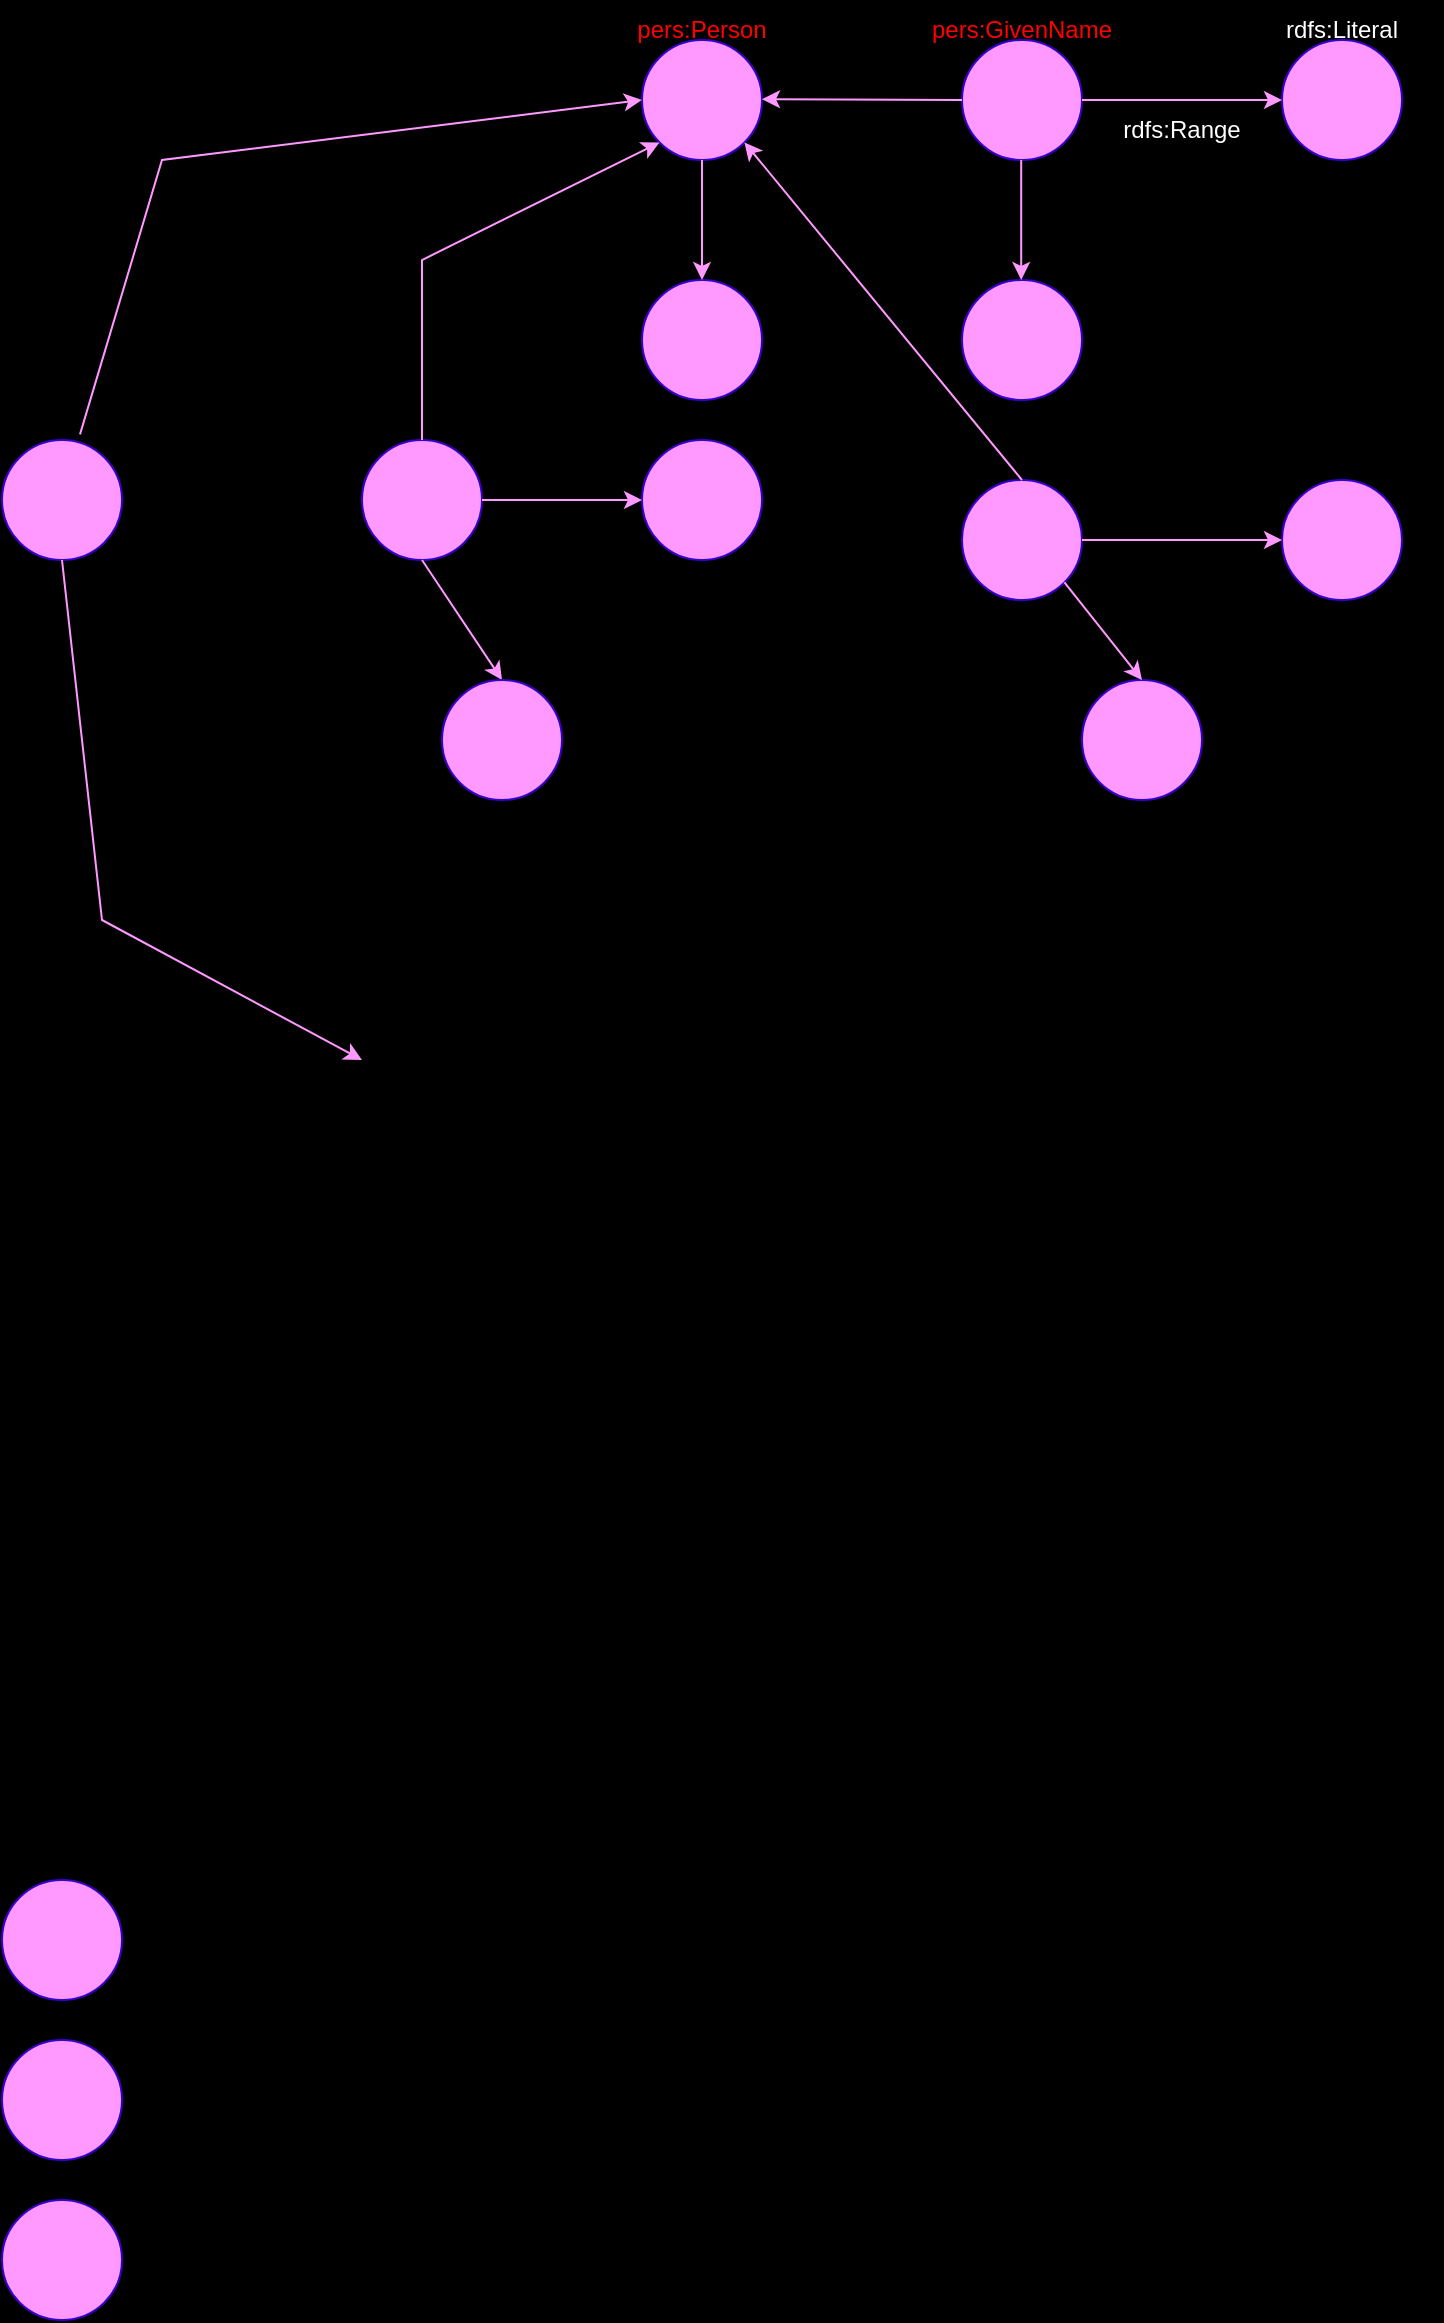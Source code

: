 <mxfile version="24.2.2" type="github">
  <diagram id="R2lEEEUBdFMjLlhIrx00" name="Page-1">
    <mxGraphModel dx="1122" dy="665" grid="1" gridSize="10" guides="1" tooltips="1" connect="1" arrows="1" fold="1" page="1" pageScale="1" pageWidth="850" pageHeight="1100" background="#000000" math="0" shadow="0" extFonts="Permanent Marker^https://fonts.googleapis.com/css?family=Permanent+Marker">
      <root>
        <mxCell id="0" />
        <mxCell id="1" parent="0" />
        <mxCell id="jCH7RhVUxrf4AD1C2IXo-1" value="" style="ellipse;whiteSpace=wrap;html=1;aspect=fixed;fillColor=#FF99FF;fontColor=#ffffff;strokeColor=#3700CC;" vertex="1" parent="1">
          <mxGeometry x="360" y="20" width="60" height="60" as="geometry" />
        </mxCell>
        <mxCell id="jCH7RhVUxrf4AD1C2IXo-4" value="" style="ellipse;whiteSpace=wrap;html=1;aspect=fixed;fillColor=#FF99FF;fontColor=#ffffff;strokeColor=#3700CC;" vertex="1" parent="1">
          <mxGeometry x="520" y="20" width="60" height="60" as="geometry" />
        </mxCell>
        <mxCell id="jCH7RhVUxrf4AD1C2IXo-5" value="" style="ellipse;whiteSpace=wrap;html=1;aspect=fixed;fillColor=#FF99FF;fontColor=#ffffff;strokeColor=#3700CC;" vertex="1" parent="1">
          <mxGeometry x="680" y="20" width="60" height="60" as="geometry" />
        </mxCell>
        <mxCell id="jCH7RhVUxrf4AD1C2IXo-6" value="" style="ellipse;whiteSpace=wrap;html=1;aspect=fixed;fillColor=#FF99FF;fontColor=#ffffff;strokeColor=#3700CC;" vertex="1" parent="1">
          <mxGeometry x="520" y="140" width="60" height="60" as="geometry" />
        </mxCell>
        <mxCell id="jCH7RhVUxrf4AD1C2IXo-7" value="" style="ellipse;whiteSpace=wrap;html=1;aspect=fixed;fillColor=#FF99FF;fontColor=#ffffff;strokeColor=#3700CC;" vertex="1" parent="1">
          <mxGeometry x="360" y="140" width="60" height="60" as="geometry" />
        </mxCell>
        <mxCell id="jCH7RhVUxrf4AD1C2IXo-8" value="" style="ellipse;whiteSpace=wrap;html=1;aspect=fixed;fillColor=#FF99FF;fontColor=#ffffff;strokeColor=#3700CC;" vertex="1" parent="1">
          <mxGeometry x="220" y="220" width="60" height="60" as="geometry" />
        </mxCell>
        <mxCell id="jCH7RhVUxrf4AD1C2IXo-9" value="" style="ellipse;whiteSpace=wrap;html=1;aspect=fixed;fillColor=#FF99FF;fontColor=#ffffff;strokeColor=#3700CC;" vertex="1" parent="1">
          <mxGeometry x="40" y="220" width="60" height="60" as="geometry" />
        </mxCell>
        <mxCell id="jCH7RhVUxrf4AD1C2IXo-10" value="" style="ellipse;whiteSpace=wrap;html=1;aspect=fixed;fillColor=#FF99FF;fontColor=#ffffff;strokeColor=#3700CC;" vertex="1" parent="1">
          <mxGeometry x="520" y="240" width="60" height="60" as="geometry" />
        </mxCell>
        <mxCell id="jCH7RhVUxrf4AD1C2IXo-11" value="" style="ellipse;whiteSpace=wrap;html=1;aspect=fixed;fillColor=#FF99FF;fontColor=#ffffff;strokeColor=#3700CC;" vertex="1" parent="1">
          <mxGeometry x="680" y="240" width="60" height="60" as="geometry" />
        </mxCell>
        <mxCell id="jCH7RhVUxrf4AD1C2IXo-12" value="" style="ellipse;whiteSpace=wrap;html=1;aspect=fixed;fillColor=#FF99FF;fontColor=#ffffff;strokeColor=#3700CC;" vertex="1" parent="1">
          <mxGeometry x="580" y="340" width="60" height="60" as="geometry" />
        </mxCell>
        <mxCell id="jCH7RhVUxrf4AD1C2IXo-13" value="" style="ellipse;whiteSpace=wrap;html=1;aspect=fixed;fillColor=#FF99FF;fontColor=#ffffff;strokeColor=#3700CC;" vertex="1" parent="1">
          <mxGeometry x="360" y="220" width="60" height="60" as="geometry" />
        </mxCell>
        <mxCell id="jCH7RhVUxrf4AD1C2IXo-14" value="" style="endArrow=classic;html=1;rounded=0;entryX=0;entryY=0.5;entryDx=0;entryDy=0;exitX=0.65;exitY=-0.047;exitDx=0;exitDy=0;exitPerimeter=0;strokeColor=#FF99FF;" edge="1" parent="1" source="jCH7RhVUxrf4AD1C2IXo-9" target="jCH7RhVUxrf4AD1C2IXo-1">
          <mxGeometry width="50" height="50" relative="1" as="geometry">
            <mxPoint x="290" y="110" as="sourcePoint" />
            <mxPoint x="340" y="60" as="targetPoint" />
            <Array as="points">
              <mxPoint x="120" y="80" />
            </Array>
          </mxGeometry>
        </mxCell>
        <mxCell id="jCH7RhVUxrf4AD1C2IXo-16" value="" style="endArrow=classic;html=1;rounded=0;strokeColor=#FF99FF;entryX=0;entryY=0.5;entryDx=0;entryDy=0;" edge="1" parent="1" target="jCH7RhVUxrf4AD1C2IXo-5">
          <mxGeometry width="50" height="50" relative="1" as="geometry">
            <mxPoint x="580" y="50" as="sourcePoint" />
            <mxPoint x="630" as="targetPoint" />
          </mxGeometry>
        </mxCell>
        <mxCell id="jCH7RhVUxrf4AD1C2IXo-17" value="" style="endArrow=classic;html=1;rounded=0;strokeColor=#FF99FF;exitX=0;exitY=0.5;exitDx=0;exitDy=0;" edge="1" parent="1" source="jCH7RhVUxrf4AD1C2IXo-4">
          <mxGeometry width="50" height="50" relative="1" as="geometry">
            <mxPoint x="510" y="49.6" as="sourcePoint" />
            <mxPoint x="420" y="49.6" as="targetPoint" />
          </mxGeometry>
        </mxCell>
        <mxCell id="jCH7RhVUxrf4AD1C2IXo-18" value="" style="endArrow=classic;html=1;rounded=0;strokeColor=#FF99FF;" edge="1" parent="1">
          <mxGeometry width="50" height="50" relative="1" as="geometry">
            <mxPoint x="549.6" y="80" as="sourcePoint" />
            <mxPoint x="549.6" y="140" as="targetPoint" />
          </mxGeometry>
        </mxCell>
        <mxCell id="jCH7RhVUxrf4AD1C2IXo-19" value="" style="endArrow=classic;html=1;rounded=0;strokeColor=#FF99FF;entryX=0;entryY=0.5;entryDx=0;entryDy=0;exitX=1;exitY=0.5;exitDx=0;exitDy=0;" edge="1" parent="1" source="jCH7RhVUxrf4AD1C2IXo-10" target="jCH7RhVUxrf4AD1C2IXo-11">
          <mxGeometry width="50" height="50" relative="1" as="geometry">
            <mxPoint x="580" y="330" as="sourcePoint" />
            <mxPoint x="630" y="280" as="targetPoint" />
          </mxGeometry>
        </mxCell>
        <mxCell id="jCH7RhVUxrf4AD1C2IXo-20" value="" style="endArrow=classic;html=1;rounded=0;strokeColor=#FF99FF;entryX=1;entryY=1;entryDx=0;entryDy=0;exitX=0.5;exitY=0;exitDx=0;exitDy=0;" edge="1" parent="1" source="jCH7RhVUxrf4AD1C2IXo-10" target="jCH7RhVUxrf4AD1C2IXo-1">
          <mxGeometry width="50" height="50" relative="1" as="geometry">
            <mxPoint x="290" y="210" as="sourcePoint" />
            <mxPoint x="340" y="160" as="targetPoint" />
          </mxGeometry>
        </mxCell>
        <mxCell id="jCH7RhVUxrf4AD1C2IXo-21" value="" style="endArrow=classic;html=1;rounded=0;strokeColor=#FF99FF;entryX=0.5;entryY=0;entryDx=0;entryDy=0;exitX=1;exitY=1;exitDx=0;exitDy=0;" edge="1" parent="1" source="jCH7RhVUxrf4AD1C2IXo-10" target="jCH7RhVUxrf4AD1C2IXo-12">
          <mxGeometry width="50" height="50" relative="1" as="geometry">
            <mxPoint x="300" y="220" as="sourcePoint" />
            <mxPoint x="350" y="170" as="targetPoint" />
          </mxGeometry>
        </mxCell>
        <mxCell id="jCH7RhVUxrf4AD1C2IXo-22" value="" style="endArrow=classic;html=1;rounded=0;strokeColor=#FF99FF;entryX=0.5;entryY=0;entryDx=0;entryDy=0;exitX=0.5;exitY=1;exitDx=0;exitDy=0;" edge="1" parent="1" source="jCH7RhVUxrf4AD1C2IXo-1" target="jCH7RhVUxrf4AD1C2IXo-7">
          <mxGeometry width="50" height="50" relative="1" as="geometry">
            <mxPoint x="310" y="230" as="sourcePoint" />
            <mxPoint x="360" y="180" as="targetPoint" />
          </mxGeometry>
        </mxCell>
        <mxCell id="jCH7RhVUxrf4AD1C2IXo-23" value="" style="endArrow=classic;html=1;rounded=0;strokeColor=#FF99FF;entryX=0;entryY=1;entryDx=0;entryDy=0;" edge="1" parent="1" target="jCH7RhVUxrf4AD1C2IXo-1">
          <mxGeometry width="50" height="50" relative="1" as="geometry">
            <mxPoint x="250" y="220" as="sourcePoint" />
            <mxPoint x="300" y="170" as="targetPoint" />
            <Array as="points">
              <mxPoint x="250" y="130" />
            </Array>
          </mxGeometry>
        </mxCell>
        <mxCell id="jCH7RhVUxrf4AD1C2IXo-24" value="" style="endArrow=classic;html=1;rounded=0;strokeColor=#FF99FF;entryX=0;entryY=0.5;entryDx=0;entryDy=0;exitX=1;exitY=0.5;exitDx=0;exitDy=0;" edge="1" parent="1" source="jCH7RhVUxrf4AD1C2IXo-8" target="jCH7RhVUxrf4AD1C2IXo-13">
          <mxGeometry width="50" height="50" relative="1" as="geometry">
            <mxPoint x="330" y="250" as="sourcePoint" />
            <mxPoint x="380" y="200" as="targetPoint" />
          </mxGeometry>
        </mxCell>
        <mxCell id="jCH7RhVUxrf4AD1C2IXo-26" value="" style="endArrow=classic;html=1;rounded=0;strokeColor=#FF99FF;entryX=0;entryY=0.5;entryDx=0;entryDy=0;exitX=0.5;exitY=1;exitDx=0;exitDy=0;" edge="1" parent="1" source="jCH7RhVUxrf4AD1C2IXo-9">
          <mxGeometry width="50" height="50" relative="1" as="geometry">
            <mxPoint x="110" y="300" as="sourcePoint" />
            <mxPoint x="220" y="530" as="targetPoint" />
            <Array as="points">
              <mxPoint x="90" y="460" />
            </Array>
          </mxGeometry>
        </mxCell>
        <mxCell id="jCH7RhVUxrf4AD1C2IXo-31" value="" style="endArrow=classic;html=1;rounded=0;strokeColor=#FF99FF;entryX=0.5;entryY=0;entryDx=0;entryDy=0;exitX=0.5;exitY=1;exitDx=0;exitDy=0;" edge="1" parent="1" source="jCH7RhVUxrf4AD1C2IXo-8" target="jCH7RhVUxrf4AD1C2IXo-32">
          <mxGeometry width="50" height="50" relative="1" as="geometry">
            <mxPoint x="110" y="320" as="sourcePoint" />
            <mxPoint x="190" y="360" as="targetPoint" />
          </mxGeometry>
        </mxCell>
        <mxCell id="jCH7RhVUxrf4AD1C2IXo-32" value="" style="ellipse;whiteSpace=wrap;html=1;aspect=fixed;fillColor=#FF99FF;fontColor=#ffffff;strokeColor=#3700CC;" vertex="1" parent="1">
          <mxGeometry x="260" y="340" width="60" height="60" as="geometry" />
        </mxCell>
        <mxCell id="jCH7RhVUxrf4AD1C2IXo-37" value="&lt;font color=&quot;#ff0000&quot;&gt;pers:Person&lt;/font&gt;" style="text;strokeColor=none;align=center;fillColor=none;html=1;verticalAlign=middle;whiteSpace=wrap;rounded=0;" vertex="1" parent="1">
          <mxGeometry x="340" width="100" height="30" as="geometry" />
        </mxCell>
        <mxCell id="jCH7RhVUxrf4AD1C2IXo-38" value="&lt;font color=&quot;#ff0000&quot;&gt;pers:GivenName&lt;/font&gt;" style="text;strokeColor=none;align=center;fillColor=none;html=1;verticalAlign=middle;whiteSpace=wrap;rounded=0;" vertex="1" parent="1">
          <mxGeometry x="500" width="100" height="30" as="geometry" />
        </mxCell>
        <mxCell id="jCH7RhVUxrf4AD1C2IXo-39" value="&lt;font color=&quot;#ffffff&quot;&gt;rdfs:Literal&lt;/font&gt;" style="text;strokeColor=none;align=center;fillColor=none;html=1;verticalAlign=middle;whiteSpace=wrap;rounded=0;" vertex="1" parent="1">
          <mxGeometry x="660" width="100" height="30" as="geometry" />
        </mxCell>
        <mxCell id="jCH7RhVUxrf4AD1C2IXo-40" value="&lt;font color=&quot;#ffffff&quot;&gt;rdfs:Range&lt;/font&gt;" style="text;strokeColor=none;align=center;fillColor=none;html=1;verticalAlign=middle;whiteSpace=wrap;rounded=0;" vertex="1" parent="1">
          <mxGeometry x="580" y="50" width="100" height="30" as="geometry" />
        </mxCell>
        <mxCell id="jCH7RhVUxrf4AD1C2IXo-41" value="" style="ellipse;whiteSpace=wrap;html=1;aspect=fixed;fillColor=#FF99FF;fontColor=#ffffff;strokeColor=#3700CC;" vertex="1" parent="1">
          <mxGeometry x="40" y="940" width="60" height="60" as="geometry" />
        </mxCell>
        <mxCell id="jCH7RhVUxrf4AD1C2IXo-42" value="" style="ellipse;whiteSpace=wrap;html=1;aspect=fixed;fillColor=#FF99FF;fontColor=#ffffff;strokeColor=#3700CC;" vertex="1" parent="1">
          <mxGeometry x="40" y="1020" width="60" height="60" as="geometry" />
        </mxCell>
        <mxCell id="jCH7RhVUxrf4AD1C2IXo-43" value="" style="ellipse;whiteSpace=wrap;html=1;aspect=fixed;fillColor=#FF99FF;fontColor=#ffffff;strokeColor=#3700CC;" vertex="1" parent="1">
          <mxGeometry x="40" y="1100" width="60" height="60" as="geometry" />
        </mxCell>
      </root>
    </mxGraphModel>
  </diagram>
</mxfile>
